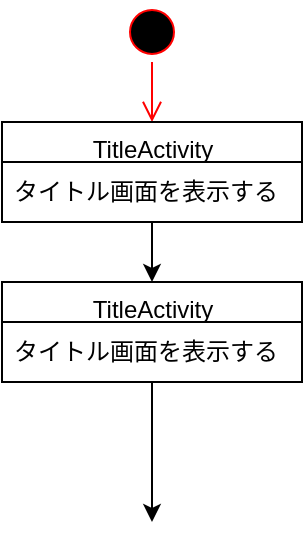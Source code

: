 <mxfile version="14.4.9" type="github" pages="2">
  <diagram id="7FT1WJfjQRpEPwf31pRZ" name="画面遷移図">
    <mxGraphModel dx="868" dy="492" grid="1" gridSize="10" guides="1" tooltips="1" connect="1" arrows="1" fold="1" page="1" pageScale="1" pageWidth="827" pageHeight="1169" math="0" shadow="0">
      <root>
        <mxCell id="bYey1A3KsAHzrBfrTIWM-0" />
        <mxCell id="bYey1A3KsAHzrBfrTIWM-1" parent="bYey1A3KsAHzrBfrTIWM-0" />
        <mxCell id="rc56VaMp5NfSum0KKDJr-0" value="" style="ellipse;html=1;shape=startState;fillColor=#000000;strokeColor=#ff0000;" parent="bYey1A3KsAHzrBfrTIWM-1" vertex="1">
          <mxGeometry x="110" y="60" width="30" height="30" as="geometry" />
        </mxCell>
        <mxCell id="rc56VaMp5NfSum0KKDJr-1" value="" style="edgeStyle=orthogonalEdgeStyle;html=1;verticalAlign=bottom;endArrow=open;endSize=8;strokeColor=#ff0000;entryX=0.5;entryY=0;entryDx=0;entryDy=0;" parent="bYey1A3KsAHzrBfrTIWM-1" source="rc56VaMp5NfSum0KKDJr-0" edge="1" target="rc56VaMp5NfSum0KKDJr-22">
          <mxGeometry relative="1" as="geometry">
            <mxPoint x="130.06" y="140" as="targetPoint" />
          </mxGeometry>
        </mxCell>
        <mxCell id="rc56VaMp5NfSum0KKDJr-31" style="edgeStyle=orthogonalEdgeStyle;rounded=0;orthogonalLoop=1;jettySize=auto;html=1;entryX=0.5;entryY=0;entryDx=0;entryDy=0;" edge="1" parent="bYey1A3KsAHzrBfrTIWM-1" source="rc56VaMp5NfSum0KKDJr-22" target="rc56VaMp5NfSum0KKDJr-24">
          <mxGeometry relative="1" as="geometry" />
        </mxCell>
        <mxCell id="rc56VaMp5NfSum0KKDJr-22" value="TitleActivity" style="swimlane;fontStyle=0;align=center;verticalAlign=top;childLayout=stackLayout;horizontal=1;startSize=20;horizontalStack=0;resizeParent=1;resizeParentMax=0;resizeLast=0;collapsible=0;marginBottom=0;html=1;" vertex="1" parent="bYey1A3KsAHzrBfrTIWM-1">
          <mxGeometry x="50" y="120" width="150" height="50" as="geometry" />
        </mxCell>
        <mxCell id="rc56VaMp5NfSum0KKDJr-23" value="タイトル画面を表示する" style="text;html=1;strokeColor=none;fillColor=none;align=left;verticalAlign=middle;spacingLeft=4;spacingRight=4;overflow=hidden;rotatable=0;points=[[0,0.5],[1,0.5]];portConstraint=eastwest;" vertex="1" parent="rc56VaMp5NfSum0KKDJr-22">
          <mxGeometry y="20" width="150" height="30" as="geometry" />
        </mxCell>
        <mxCell id="rc56VaMp5NfSum0KKDJr-30" style="edgeStyle=orthogonalEdgeStyle;rounded=0;orthogonalLoop=1;jettySize=auto;html=1;" edge="1" parent="bYey1A3KsAHzrBfrTIWM-1" source="rc56VaMp5NfSum0KKDJr-24">
          <mxGeometry relative="1" as="geometry">
            <mxPoint x="125" y="320" as="targetPoint" />
          </mxGeometry>
        </mxCell>
        <mxCell id="rc56VaMp5NfSum0KKDJr-24" value="TitleActivity" style="swimlane;fontStyle=0;align=center;verticalAlign=top;childLayout=stackLayout;horizontal=1;startSize=20;horizontalStack=0;resizeParent=1;resizeParentMax=0;resizeLast=0;collapsible=0;marginBottom=0;html=1;" vertex="1" parent="bYey1A3KsAHzrBfrTIWM-1">
          <mxGeometry x="50" y="200" width="150" height="50" as="geometry" />
        </mxCell>
        <mxCell id="rc56VaMp5NfSum0KKDJr-25" value="タイトル画面を表示する" style="text;html=1;strokeColor=none;fillColor=none;align=left;verticalAlign=middle;spacingLeft=4;spacingRight=4;overflow=hidden;rotatable=0;points=[[0,0.5],[1,0.5]];portConstraint=eastwest;" vertex="1" parent="rc56VaMp5NfSum0KKDJr-24">
          <mxGeometry y="20" width="150" height="30" as="geometry" />
        </mxCell>
      </root>
    </mxGraphModel>
  </diagram>
  <diagram id="CE5qky0_GnGVTlsXkgIM" name="画面遷移図（イメージ）">
    <mxGraphModel dx="1736" dy="984" grid="1" gridSize="10" guides="1" tooltips="1" connect="1" arrows="1" fold="1" page="1" pageScale="1" pageWidth="827" pageHeight="1169" math="0" shadow="0">
      <root>
        <mxCell id="0" />
        <mxCell id="1" parent="0" />
        <mxCell id="BGweZF3bPn3HhY50qz7O-3" value="" style="rounded=0;whiteSpace=wrap;html=1;" parent="1" vertex="1">
          <mxGeometry x="40" y="100" width="160" height="320" as="geometry" />
        </mxCell>
        <mxCell id="BGweZF3bPn3HhY50qz7O-7" value="" style="ellipse;whiteSpace=wrap;html=1;aspect=fixed;" parent="1" vertex="1">
          <mxGeometry x="80" y="140" width="80" height="80" as="geometry" />
        </mxCell>
        <mxCell id="BGweZF3bPn3HhY50qz7O-2" value="画面サイズはiPhoneX(160,320)で仮設定" style="text;html=1;align=center;verticalAlign=middle;resizable=0;points=[];autosize=1;" parent="1" vertex="1">
          <mxGeometry x="15" y="20" width="230" height="20" as="geometry" />
        </mxCell>
        <mxCell id="BGweZF3bPn3HhY50qz7O-5" value="" style="shape=actor;whiteSpace=wrap;html=1;" parent="1" vertex="1">
          <mxGeometry x="100" y="150" width="40" height="60" as="geometry" />
        </mxCell>
        <mxCell id="BGweZF3bPn3HhY50qz7O-12" value="" style="group" parent="1" vertex="1" connectable="0">
          <mxGeometry x="140" y="140" width="31.3" height="31.3" as="geometry" />
        </mxCell>
        <mxCell id="BGweZF3bPn3HhY50qz7O-4" value="" style="ellipse;whiteSpace=wrap;html=1;aspect=fixed;" parent="BGweZF3bPn3HhY50qz7O-12" vertex="1">
          <mxGeometry width="31.3" height="31.3" as="geometry" />
        </mxCell>
        <mxCell id="BGweZF3bPn3HhY50qz7O-6" value="" style="html=1;verticalLabelPosition=bottom;align=center;labelBackgroundColor=#ffffff;verticalAlign=top;strokeWidth=2;strokeColor=#0080F0;shadow=0;dashed=0;shape=mxgraph.ios7.icons.camera;aspect=fixed;" parent="BGweZF3bPn3HhY50qz7O-12" vertex="1">
          <mxGeometry x="3.15" y="8.4" width="25" height="14.5" as="geometry" />
        </mxCell>
        <mxCell id="BGweZF3bPn3HhY50qz7O-14" value="user page" style="text;html=1;align=center;verticalAlign=middle;resizable=0;points=[];autosize=1;" parent="1" vertex="1">
          <mxGeometry x="85" y="70" width="70" height="20" as="geometry" />
        </mxCell>
        <mxCell id="BGweZF3bPn3HhY50qz7O-15" value="" style="rounded=0;whiteSpace=wrap;html=1;" parent="1" vertex="1">
          <mxGeometry x="290" y="100" width="160" height="320" as="geometry" />
        </mxCell>
        <mxCell id="BGweZF3bPn3HhY50qz7O-16" value="" style="rounded=0;whiteSpace=wrap;html=1;" parent="1" vertex="1">
          <mxGeometry x="550" y="100" width="160" height="320" as="geometry" />
        </mxCell>
      </root>
    </mxGraphModel>
  </diagram>
</mxfile>
